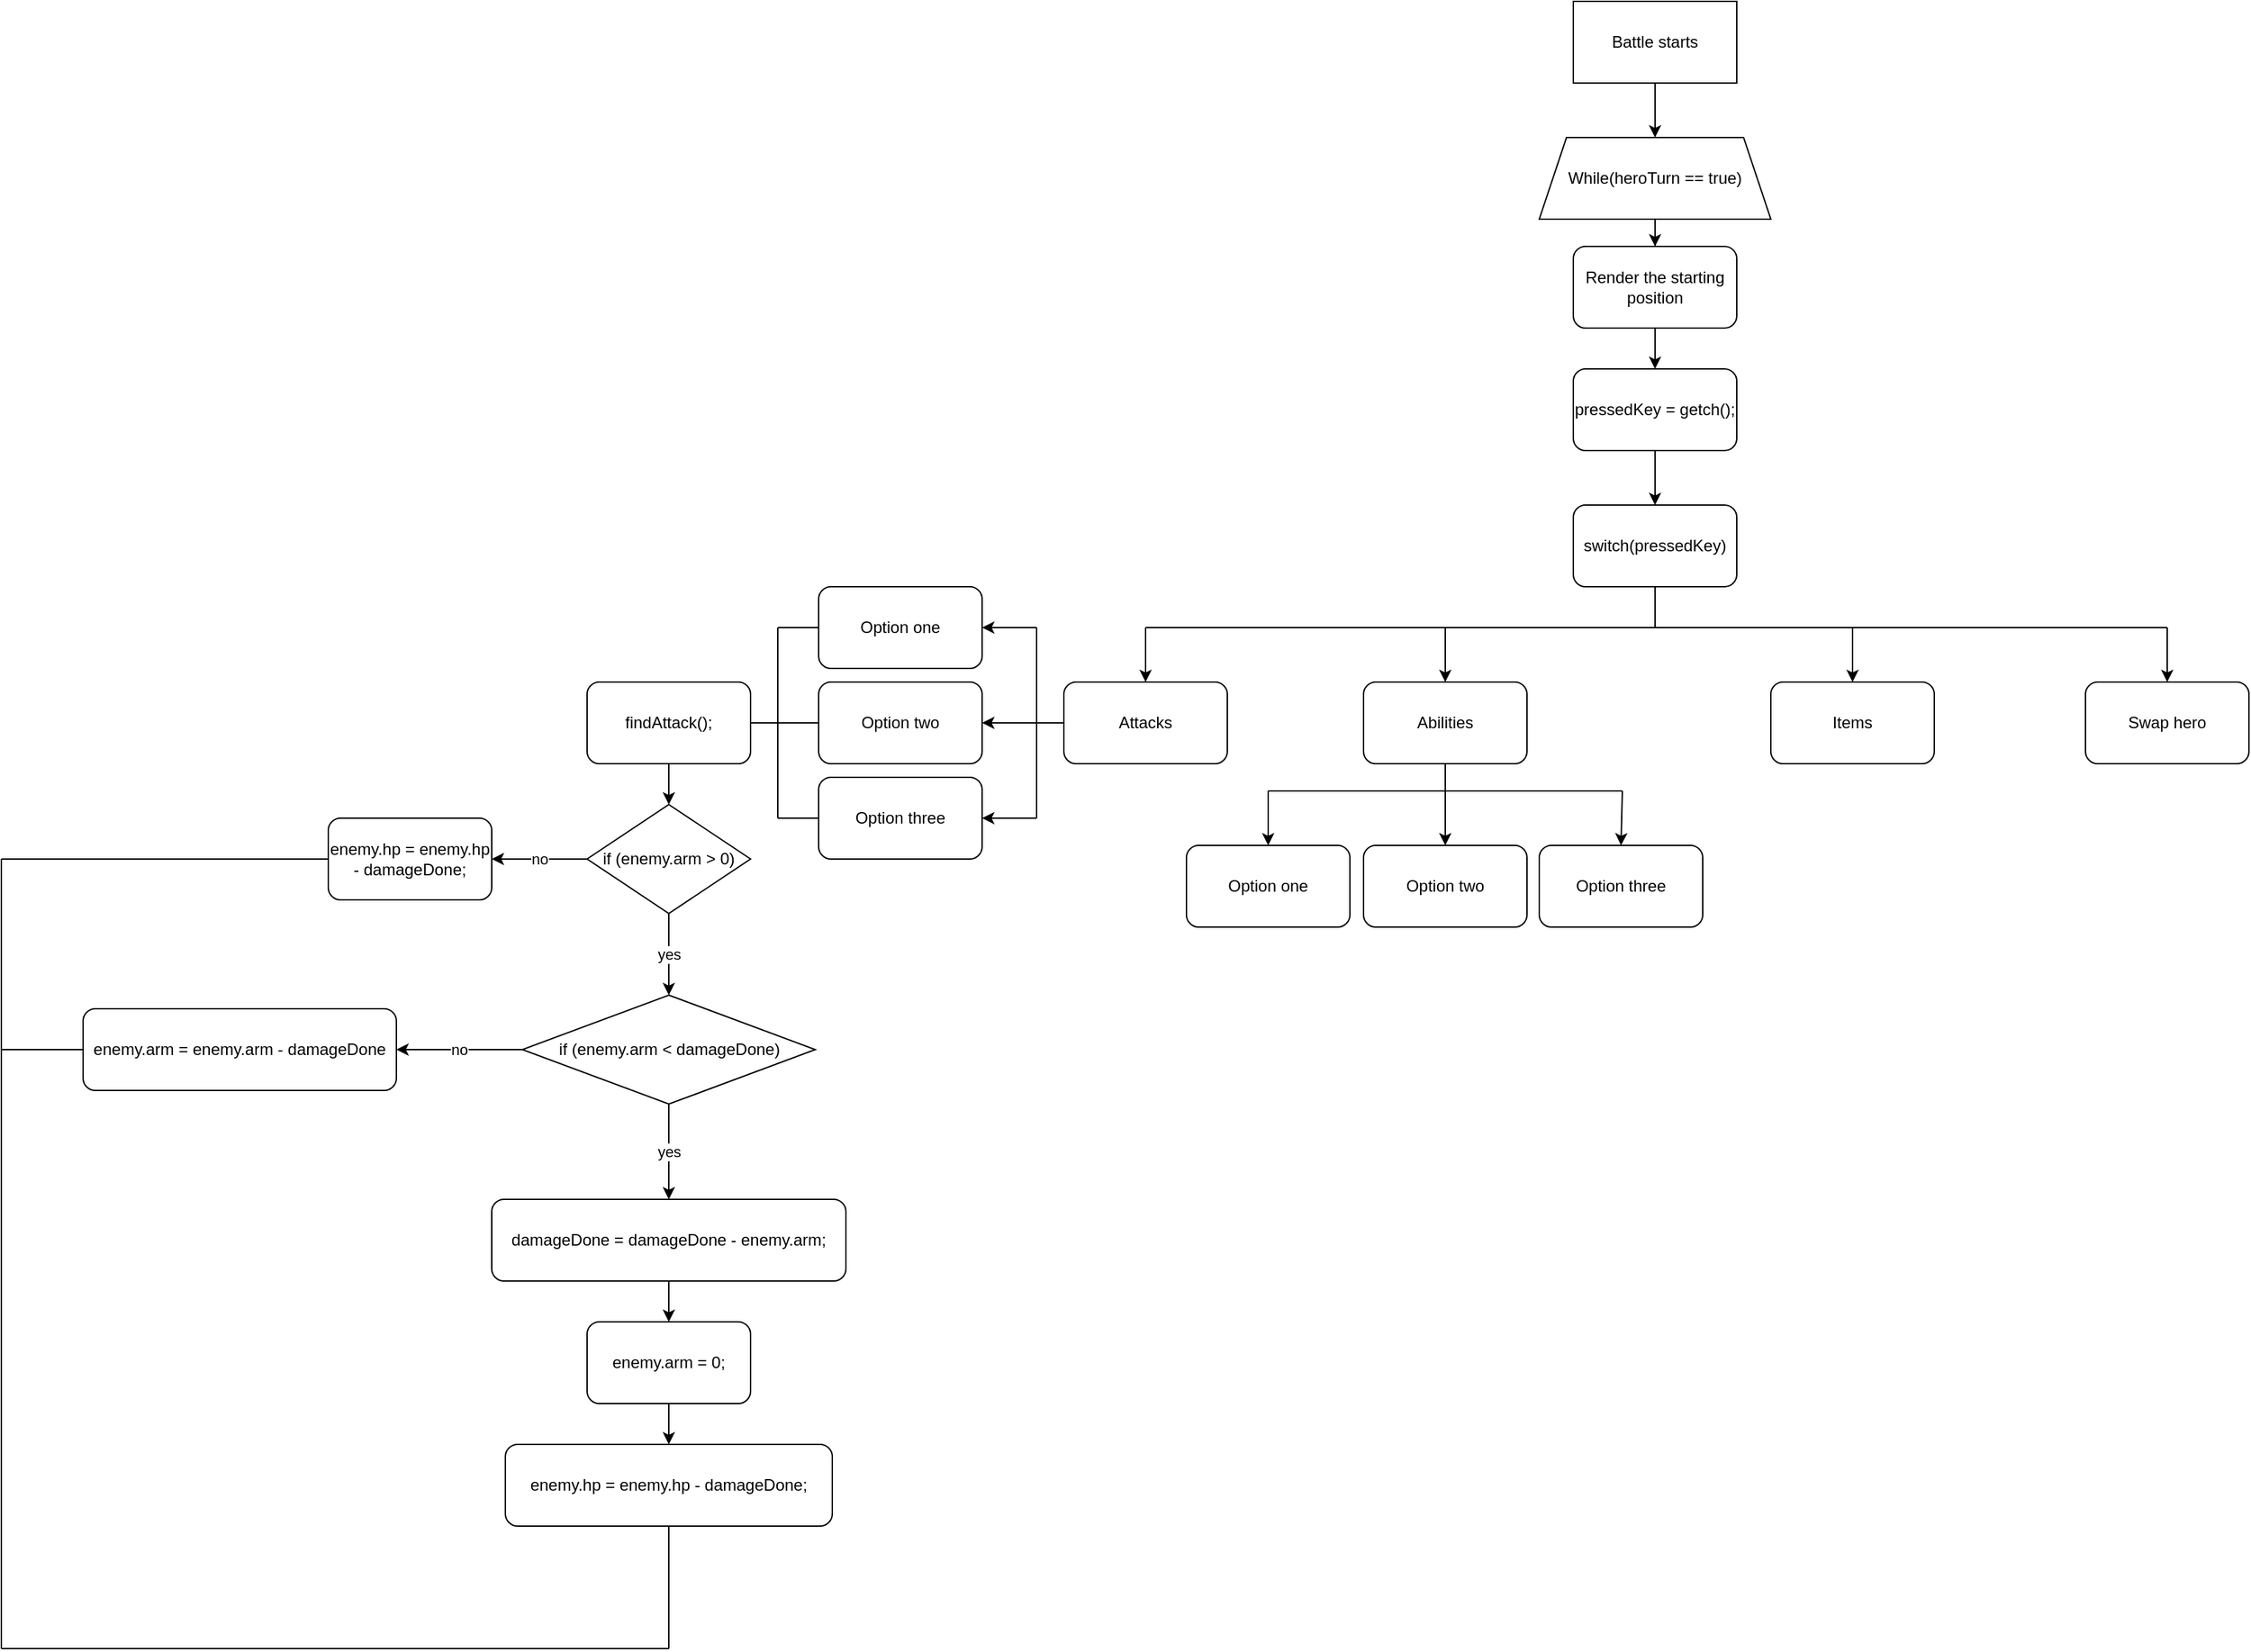 <mxfile version="21.3.7" type="github">
  <diagram name="Stránka-1" id="LjdzmIXZPdjBEPaZL0FA">
    <mxGraphModel dx="2220" dy="766" grid="1" gridSize="10" guides="1" tooltips="1" connect="1" arrows="1" fold="1" page="1" pageScale="1" pageWidth="827" pageHeight="1169" math="0" shadow="0">
      <root>
        <mxCell id="0" />
        <mxCell id="1" parent="0" />
        <mxCell id="qTOq2X53uiqUG8-CeUMc-4" value="" style="edgeStyle=orthogonalEdgeStyle;rounded=0;orthogonalLoop=1;jettySize=auto;html=1;" edge="1" parent="1" source="qTOq2X53uiqUG8-CeUMc-1" target="qTOq2X53uiqUG8-CeUMc-3">
          <mxGeometry relative="1" as="geometry" />
        </mxCell>
        <mxCell id="qTOq2X53uiqUG8-CeUMc-1" value="Battle starts" style="rounded=0;whiteSpace=wrap;html=1;" vertex="1" parent="1">
          <mxGeometry x="354" y="20" width="120" height="60" as="geometry" />
        </mxCell>
        <mxCell id="qTOq2X53uiqUG8-CeUMc-6" value="" style="edgeStyle=orthogonalEdgeStyle;rounded=0;orthogonalLoop=1;jettySize=auto;html=1;" edge="1" parent="1" source="qTOq2X53uiqUG8-CeUMc-3" target="qTOq2X53uiqUG8-CeUMc-5">
          <mxGeometry relative="1" as="geometry" />
        </mxCell>
        <mxCell id="qTOq2X53uiqUG8-CeUMc-3" value="While(heroTurn == true)" style="shape=trapezoid;perimeter=trapezoidPerimeter;whiteSpace=wrap;html=1;fixedSize=1;" vertex="1" parent="1">
          <mxGeometry x="329" y="120" width="170" height="60" as="geometry" />
        </mxCell>
        <mxCell id="qTOq2X53uiqUG8-CeUMc-8" value="" style="edgeStyle=orthogonalEdgeStyle;rounded=0;orthogonalLoop=1;jettySize=auto;html=1;" edge="1" parent="1" source="qTOq2X53uiqUG8-CeUMc-5" target="qTOq2X53uiqUG8-CeUMc-7">
          <mxGeometry relative="1" as="geometry" />
        </mxCell>
        <mxCell id="qTOq2X53uiqUG8-CeUMc-5" value="Render the starting position" style="rounded=1;whiteSpace=wrap;html=1;" vertex="1" parent="1">
          <mxGeometry x="354" y="200" width="120" height="60" as="geometry" />
        </mxCell>
        <mxCell id="qTOq2X53uiqUG8-CeUMc-10" value="" style="edgeStyle=orthogonalEdgeStyle;rounded=0;orthogonalLoop=1;jettySize=auto;html=1;" edge="1" parent="1" source="qTOq2X53uiqUG8-CeUMc-7" target="qTOq2X53uiqUG8-CeUMc-9">
          <mxGeometry relative="1" as="geometry" />
        </mxCell>
        <mxCell id="qTOq2X53uiqUG8-CeUMc-7" value="pressedKey = getch();" style="rounded=1;whiteSpace=wrap;html=1;" vertex="1" parent="1">
          <mxGeometry x="354" y="290" width="120" height="60" as="geometry" />
        </mxCell>
        <mxCell id="qTOq2X53uiqUG8-CeUMc-9" value="switch(pressedKey)" style="rounded=1;whiteSpace=wrap;html=1;" vertex="1" parent="1">
          <mxGeometry x="354" y="390" width="120" height="60" as="geometry" />
        </mxCell>
        <mxCell id="qTOq2X53uiqUG8-CeUMc-11" value="Attacks" style="rounded=1;whiteSpace=wrap;html=1;" vertex="1" parent="1">
          <mxGeometry x="-20" y="520" width="120" height="60" as="geometry" />
        </mxCell>
        <mxCell id="qTOq2X53uiqUG8-CeUMc-12" value="Abilities" style="rounded=1;whiteSpace=wrap;html=1;" vertex="1" parent="1">
          <mxGeometry x="200" y="520" width="120" height="60" as="geometry" />
        </mxCell>
        <mxCell id="qTOq2X53uiqUG8-CeUMc-13" value="Items" style="rounded=1;whiteSpace=wrap;html=1;" vertex="1" parent="1">
          <mxGeometry x="499" y="520" width="120" height="60" as="geometry" />
        </mxCell>
        <mxCell id="qTOq2X53uiqUG8-CeUMc-14" value="Swap hero" style="rounded=1;whiteSpace=wrap;html=1;" vertex="1" parent="1">
          <mxGeometry x="730" y="520" width="120" height="60" as="geometry" />
        </mxCell>
        <mxCell id="qTOq2X53uiqUG8-CeUMc-15" value="" style="endArrow=none;html=1;rounded=0;" edge="1" parent="1">
          <mxGeometry width="50" height="50" relative="1" as="geometry">
            <mxPoint x="40" y="480" as="sourcePoint" />
            <mxPoint x="790" y="480" as="targetPoint" />
          </mxGeometry>
        </mxCell>
        <mxCell id="qTOq2X53uiqUG8-CeUMc-16" value="" style="endArrow=none;html=1;rounded=0;entryX=0.5;entryY=1;entryDx=0;entryDy=0;" edge="1" parent="1" target="qTOq2X53uiqUG8-CeUMc-9">
          <mxGeometry width="50" height="50" relative="1" as="geometry">
            <mxPoint x="414" y="480" as="sourcePoint" />
            <mxPoint x="440" y="480" as="targetPoint" />
          </mxGeometry>
        </mxCell>
        <mxCell id="qTOq2X53uiqUG8-CeUMc-17" value="" style="endArrow=classic;html=1;rounded=0;entryX=0.5;entryY=0;entryDx=0;entryDy=0;" edge="1" parent="1" target="qTOq2X53uiqUG8-CeUMc-11">
          <mxGeometry width="50" height="50" relative="1" as="geometry">
            <mxPoint x="40" y="480" as="sourcePoint" />
            <mxPoint x="440" y="480" as="targetPoint" />
          </mxGeometry>
        </mxCell>
        <mxCell id="qTOq2X53uiqUG8-CeUMc-18" value="" style="endArrow=classic;html=1;rounded=0;entryX=0.5;entryY=0;entryDx=0;entryDy=0;" edge="1" parent="1" target="qTOq2X53uiqUG8-CeUMc-12">
          <mxGeometry width="50" height="50" relative="1" as="geometry">
            <mxPoint x="260" y="480" as="sourcePoint" />
            <mxPoint x="440" y="480" as="targetPoint" />
          </mxGeometry>
        </mxCell>
        <mxCell id="qTOq2X53uiqUG8-CeUMc-19" value="" style="endArrow=classic;html=1;rounded=0;entryX=0.5;entryY=0;entryDx=0;entryDy=0;" edge="1" parent="1" target="qTOq2X53uiqUG8-CeUMc-13">
          <mxGeometry width="50" height="50" relative="1" as="geometry">
            <mxPoint x="559" y="480" as="sourcePoint" />
            <mxPoint x="440" y="480" as="targetPoint" />
          </mxGeometry>
        </mxCell>
        <mxCell id="qTOq2X53uiqUG8-CeUMc-20" value="" style="endArrow=classic;html=1;rounded=0;entryX=0.5;entryY=0;entryDx=0;entryDy=0;" edge="1" parent="1" target="qTOq2X53uiqUG8-CeUMc-14">
          <mxGeometry width="50" height="50" relative="1" as="geometry">
            <mxPoint x="790" y="480" as="sourcePoint" />
            <mxPoint x="440" y="480" as="targetPoint" />
          </mxGeometry>
        </mxCell>
        <mxCell id="qTOq2X53uiqUG8-CeUMc-21" value="Option one" style="rounded=1;whiteSpace=wrap;html=1;" vertex="1" parent="1">
          <mxGeometry x="-200" y="450" width="120" height="60" as="geometry" />
        </mxCell>
        <mxCell id="qTOq2X53uiqUG8-CeUMc-22" value="Option two" style="rounded=1;whiteSpace=wrap;html=1;" vertex="1" parent="1">
          <mxGeometry x="-200" y="520" width="120" height="60" as="geometry" />
        </mxCell>
        <mxCell id="qTOq2X53uiqUG8-CeUMc-23" value="Option three" style="rounded=1;whiteSpace=wrap;html=1;" vertex="1" parent="1">
          <mxGeometry x="-200" y="590" width="120" height="60" as="geometry" />
        </mxCell>
        <mxCell id="qTOq2X53uiqUG8-CeUMc-24" value="" style="endArrow=none;html=1;rounded=0;" edge="1" parent="1">
          <mxGeometry width="50" height="50" relative="1" as="geometry">
            <mxPoint x="-40" y="480" as="sourcePoint" />
            <mxPoint x="-40" y="620" as="targetPoint" />
          </mxGeometry>
        </mxCell>
        <mxCell id="qTOq2X53uiqUG8-CeUMc-25" value="" style="endArrow=none;html=1;rounded=0;entryX=0;entryY=0.5;entryDx=0;entryDy=0;" edge="1" parent="1" target="qTOq2X53uiqUG8-CeUMc-11">
          <mxGeometry width="50" height="50" relative="1" as="geometry">
            <mxPoint x="-40" y="550" as="sourcePoint" />
            <mxPoint x="440" y="480" as="targetPoint" />
          </mxGeometry>
        </mxCell>
        <mxCell id="qTOq2X53uiqUG8-CeUMc-26" value="Option one" style="rounded=1;whiteSpace=wrap;html=1;" vertex="1" parent="1">
          <mxGeometry x="70" y="640" width="120" height="60" as="geometry" />
        </mxCell>
        <mxCell id="qTOq2X53uiqUG8-CeUMc-27" value="Option two" style="rounded=1;whiteSpace=wrap;html=1;" vertex="1" parent="1">
          <mxGeometry x="200" y="640" width="120" height="60" as="geometry" />
        </mxCell>
        <mxCell id="qTOq2X53uiqUG8-CeUMc-28" value="Option three" style="rounded=1;whiteSpace=wrap;html=1;" vertex="1" parent="1">
          <mxGeometry x="329" y="640" width="120" height="60" as="geometry" />
        </mxCell>
        <mxCell id="qTOq2X53uiqUG8-CeUMc-29" value="" style="endArrow=none;html=1;rounded=0;" edge="1" parent="1">
          <mxGeometry width="50" height="50" relative="1" as="geometry">
            <mxPoint x="130" y="600" as="sourcePoint" />
            <mxPoint x="390" y="600" as="targetPoint" />
          </mxGeometry>
        </mxCell>
        <mxCell id="qTOq2X53uiqUG8-CeUMc-30" value="" style="endArrow=classic;html=1;rounded=0;entryX=0.5;entryY=0;entryDx=0;entryDy=0;" edge="1" parent="1" target="qTOq2X53uiqUG8-CeUMc-28">
          <mxGeometry width="50" height="50" relative="1" as="geometry">
            <mxPoint x="390" y="600" as="sourcePoint" />
            <mxPoint x="200" y="610" as="targetPoint" />
          </mxGeometry>
        </mxCell>
        <mxCell id="qTOq2X53uiqUG8-CeUMc-31" value="" style="endArrow=classic;html=1;rounded=0;entryX=0.5;entryY=0;entryDx=0;entryDy=0;" edge="1" parent="1" target="qTOq2X53uiqUG8-CeUMc-27">
          <mxGeometry width="50" height="50" relative="1" as="geometry">
            <mxPoint x="260" y="600" as="sourcePoint" />
            <mxPoint x="200" y="610" as="targetPoint" />
          </mxGeometry>
        </mxCell>
        <mxCell id="qTOq2X53uiqUG8-CeUMc-32" value="" style="endArrow=classic;html=1;rounded=0;entryX=0.5;entryY=0;entryDx=0;entryDy=0;" edge="1" parent="1" target="qTOq2X53uiqUG8-CeUMc-26">
          <mxGeometry width="50" height="50" relative="1" as="geometry">
            <mxPoint x="130" y="600" as="sourcePoint" />
            <mxPoint x="200" y="610" as="targetPoint" />
          </mxGeometry>
        </mxCell>
        <mxCell id="qTOq2X53uiqUG8-CeUMc-33" value="" style="endArrow=classic;html=1;rounded=0;entryX=1;entryY=0.5;entryDx=0;entryDy=0;" edge="1" parent="1" target="qTOq2X53uiqUG8-CeUMc-23">
          <mxGeometry width="50" height="50" relative="1" as="geometry">
            <mxPoint x="-40" y="620" as="sourcePoint" />
            <mxPoint x="200" y="610" as="targetPoint" />
          </mxGeometry>
        </mxCell>
        <mxCell id="qTOq2X53uiqUG8-CeUMc-34" value="" style="endArrow=classic;html=1;rounded=0;entryX=1;entryY=0.5;entryDx=0;entryDy=0;" edge="1" parent="1" target="qTOq2X53uiqUG8-CeUMc-21">
          <mxGeometry width="50" height="50" relative="1" as="geometry">
            <mxPoint x="-40" y="480" as="sourcePoint" />
            <mxPoint x="200" y="610" as="targetPoint" />
          </mxGeometry>
        </mxCell>
        <mxCell id="qTOq2X53uiqUG8-CeUMc-35" value="" style="endArrow=classic;html=1;rounded=0;entryX=1;entryY=0.5;entryDx=0;entryDy=0;" edge="1" parent="1" target="qTOq2X53uiqUG8-CeUMc-22">
          <mxGeometry width="50" height="50" relative="1" as="geometry">
            <mxPoint x="-30" y="550" as="sourcePoint" />
            <mxPoint x="200" y="610" as="targetPoint" />
          </mxGeometry>
        </mxCell>
        <mxCell id="qTOq2X53uiqUG8-CeUMc-36" value="" style="endArrow=none;html=1;rounded=0;entryX=0.5;entryY=1;entryDx=0;entryDy=0;" edge="1" parent="1" target="qTOq2X53uiqUG8-CeUMc-12">
          <mxGeometry width="50" height="50" relative="1" as="geometry">
            <mxPoint x="260" y="610" as="sourcePoint" />
            <mxPoint x="200" y="610" as="targetPoint" />
          </mxGeometry>
        </mxCell>
        <mxCell id="qTOq2X53uiqUG8-CeUMc-56" value="" style="edgeStyle=orthogonalEdgeStyle;rounded=0;orthogonalLoop=1;jettySize=auto;html=1;" edge="1" parent="1" source="qTOq2X53uiqUG8-CeUMc-37" target="qTOq2X53uiqUG8-CeUMc-46">
          <mxGeometry relative="1" as="geometry" />
        </mxCell>
        <mxCell id="qTOq2X53uiqUG8-CeUMc-37" value="findAttack();" style="rounded=1;whiteSpace=wrap;html=1;" vertex="1" parent="1">
          <mxGeometry x="-370" y="520" width="120" height="60" as="geometry" />
        </mxCell>
        <mxCell id="qTOq2X53uiqUG8-CeUMc-38" value="" style="endArrow=none;html=1;rounded=0;" edge="1" parent="1">
          <mxGeometry width="50" height="50" relative="1" as="geometry">
            <mxPoint x="-230" y="480" as="sourcePoint" />
            <mxPoint x="-230" y="620" as="targetPoint" />
          </mxGeometry>
        </mxCell>
        <mxCell id="qTOq2X53uiqUG8-CeUMc-40" value="" style="endArrow=none;html=1;rounded=0;entryX=0;entryY=0.5;entryDx=0;entryDy=0;" edge="1" parent="1" target="qTOq2X53uiqUG8-CeUMc-21">
          <mxGeometry width="50" height="50" relative="1" as="geometry">
            <mxPoint x="-230" y="480" as="sourcePoint" />
            <mxPoint x="-30" y="590" as="targetPoint" />
          </mxGeometry>
        </mxCell>
        <mxCell id="qTOq2X53uiqUG8-CeUMc-41" value="" style="endArrow=none;html=1;rounded=0;entryX=0;entryY=0.5;entryDx=0;entryDy=0;" edge="1" parent="1" target="qTOq2X53uiqUG8-CeUMc-23">
          <mxGeometry width="50" height="50" relative="1" as="geometry">
            <mxPoint x="-230" y="620" as="sourcePoint" />
            <mxPoint x="-30" y="590" as="targetPoint" />
          </mxGeometry>
        </mxCell>
        <mxCell id="qTOq2X53uiqUG8-CeUMc-42" value="" style="endArrow=none;html=1;rounded=0;entryX=0;entryY=0.5;entryDx=0;entryDy=0;" edge="1" parent="1" target="qTOq2X53uiqUG8-CeUMc-22">
          <mxGeometry width="50" height="50" relative="1" as="geometry">
            <mxPoint x="-230" y="550" as="sourcePoint" />
            <mxPoint x="-30" y="590" as="targetPoint" />
          </mxGeometry>
        </mxCell>
        <mxCell id="qTOq2X53uiqUG8-CeUMc-44" value="" style="endArrow=none;html=1;rounded=0;exitX=1;exitY=0.5;exitDx=0;exitDy=0;" edge="1" parent="1" source="qTOq2X53uiqUG8-CeUMc-37">
          <mxGeometry width="50" height="50" relative="1" as="geometry">
            <mxPoint x="-80" y="640" as="sourcePoint" />
            <mxPoint x="-230" y="550" as="targetPoint" />
          </mxGeometry>
        </mxCell>
        <mxCell id="qTOq2X53uiqUG8-CeUMc-45" value="enemy.hp = enemy.hp - damageDone;" style="rounded=1;whiteSpace=wrap;html=1;" vertex="1" parent="1">
          <mxGeometry x="-560" y="620" width="120" height="60" as="geometry" />
        </mxCell>
        <mxCell id="qTOq2X53uiqUG8-CeUMc-48" value="yes" style="edgeStyle=orthogonalEdgeStyle;rounded=0;orthogonalLoop=1;jettySize=auto;html=1;entryX=0.5;entryY=0;entryDx=0;entryDy=0;" edge="1" parent="1" source="qTOq2X53uiqUG8-CeUMc-46" target="qTOq2X53uiqUG8-CeUMc-50">
          <mxGeometry relative="1" as="geometry">
            <mxPoint x="-310" y="740" as="targetPoint" />
          </mxGeometry>
        </mxCell>
        <mxCell id="qTOq2X53uiqUG8-CeUMc-49" value="no" style="edgeStyle=orthogonalEdgeStyle;rounded=0;orthogonalLoop=1;jettySize=auto;html=1;" edge="1" parent="1" source="qTOq2X53uiqUG8-CeUMc-46" target="qTOq2X53uiqUG8-CeUMc-45">
          <mxGeometry relative="1" as="geometry" />
        </mxCell>
        <mxCell id="qTOq2X53uiqUG8-CeUMc-46" value="if (enemy.arm &amp;gt; 0)" style="rhombus;whiteSpace=wrap;html=1;" vertex="1" parent="1">
          <mxGeometry x="-370" y="610" width="120" height="80" as="geometry" />
        </mxCell>
        <mxCell id="qTOq2X53uiqUG8-CeUMc-54" value="no" style="edgeStyle=orthogonalEdgeStyle;rounded=0;orthogonalLoop=1;jettySize=auto;html=1;" edge="1" parent="1" source="qTOq2X53uiqUG8-CeUMc-50" target="qTOq2X53uiqUG8-CeUMc-52">
          <mxGeometry relative="1" as="geometry" />
        </mxCell>
        <mxCell id="qTOq2X53uiqUG8-CeUMc-55" value="yes" style="edgeStyle=orthogonalEdgeStyle;rounded=0;orthogonalLoop=1;jettySize=auto;html=1;" edge="1" parent="1" source="qTOq2X53uiqUG8-CeUMc-50" target="qTOq2X53uiqUG8-CeUMc-53">
          <mxGeometry relative="1" as="geometry" />
        </mxCell>
        <mxCell id="qTOq2X53uiqUG8-CeUMc-50" value="if (enemy.arm &amp;lt; damageDone)" style="rhombus;whiteSpace=wrap;html=1;" vertex="1" parent="1">
          <mxGeometry x="-417.5" y="750" width="215" height="80" as="geometry" />
        </mxCell>
        <mxCell id="qTOq2X53uiqUG8-CeUMc-52" value="enemy.arm = enemy.arm - damageDone" style="rounded=1;whiteSpace=wrap;html=1;" vertex="1" parent="1">
          <mxGeometry x="-740" y="760" width="230" height="60" as="geometry" />
        </mxCell>
        <mxCell id="qTOq2X53uiqUG8-CeUMc-58" value="" style="edgeStyle=orthogonalEdgeStyle;rounded=0;orthogonalLoop=1;jettySize=auto;html=1;" edge="1" parent="1" source="qTOq2X53uiqUG8-CeUMc-53" target="qTOq2X53uiqUG8-CeUMc-57">
          <mxGeometry relative="1" as="geometry" />
        </mxCell>
        <mxCell id="qTOq2X53uiqUG8-CeUMc-53" value="damageDone = damageDone - enemy.arm;" style="rounded=1;whiteSpace=wrap;html=1;" vertex="1" parent="1">
          <mxGeometry x="-440" y="900" width="260" height="60" as="geometry" />
        </mxCell>
        <mxCell id="qTOq2X53uiqUG8-CeUMc-60" value="" style="edgeStyle=orthogonalEdgeStyle;rounded=0;orthogonalLoop=1;jettySize=auto;html=1;" edge="1" parent="1" source="qTOq2X53uiqUG8-CeUMc-57" target="qTOq2X53uiqUG8-CeUMc-59">
          <mxGeometry relative="1" as="geometry" />
        </mxCell>
        <mxCell id="qTOq2X53uiqUG8-CeUMc-57" value="enemy.arm = 0;" style="rounded=1;whiteSpace=wrap;html=1;" vertex="1" parent="1">
          <mxGeometry x="-370" y="990" width="120" height="60" as="geometry" />
        </mxCell>
        <mxCell id="qTOq2X53uiqUG8-CeUMc-59" value="enemy.hp = enemy.hp - damageDone;" style="rounded=1;whiteSpace=wrap;html=1;" vertex="1" parent="1">
          <mxGeometry x="-430" y="1080" width="240" height="60" as="geometry" />
        </mxCell>
        <mxCell id="qTOq2X53uiqUG8-CeUMc-61" value="" style="endArrow=none;html=1;rounded=0;" edge="1" parent="1">
          <mxGeometry width="50" height="50" relative="1" as="geometry">
            <mxPoint x="-800" y="1230" as="sourcePoint" />
            <mxPoint x="-800" y="650" as="targetPoint" />
          </mxGeometry>
        </mxCell>
        <mxCell id="qTOq2X53uiqUG8-CeUMc-62" value="" style="endArrow=none;html=1;rounded=0;" edge="1" parent="1">
          <mxGeometry width="50" height="50" relative="1" as="geometry">
            <mxPoint x="-800" y="1230" as="sourcePoint" />
            <mxPoint x="-310" y="1230" as="targetPoint" />
          </mxGeometry>
        </mxCell>
        <mxCell id="qTOq2X53uiqUG8-CeUMc-63" value="" style="endArrow=none;html=1;rounded=0;exitX=0.5;exitY=1;exitDx=0;exitDy=0;" edge="1" parent="1" source="qTOq2X53uiqUG8-CeUMc-59">
          <mxGeometry width="50" height="50" relative="1" as="geometry">
            <mxPoint x="-340" y="1020" as="sourcePoint" />
            <mxPoint x="-310" y="1230" as="targetPoint" />
          </mxGeometry>
        </mxCell>
        <mxCell id="qTOq2X53uiqUG8-CeUMc-64" value="" style="endArrow=none;html=1;rounded=0;entryX=0;entryY=0.5;entryDx=0;entryDy=0;" edge="1" parent="1" target="qTOq2X53uiqUG8-CeUMc-45">
          <mxGeometry width="50" height="50" relative="1" as="geometry">
            <mxPoint x="-800" y="650" as="sourcePoint" />
            <mxPoint x="-640" y="650" as="targetPoint" />
          </mxGeometry>
        </mxCell>
        <mxCell id="qTOq2X53uiqUG8-CeUMc-65" value="" style="endArrow=none;html=1;rounded=0;entryX=0;entryY=0.5;entryDx=0;entryDy=0;" edge="1" parent="1" target="qTOq2X53uiqUG8-CeUMc-52">
          <mxGeometry width="50" height="50" relative="1" as="geometry">
            <mxPoint x="-800" y="790" as="sourcePoint" />
            <mxPoint x="-290" y="950" as="targetPoint" />
          </mxGeometry>
        </mxCell>
      </root>
    </mxGraphModel>
  </diagram>
</mxfile>
